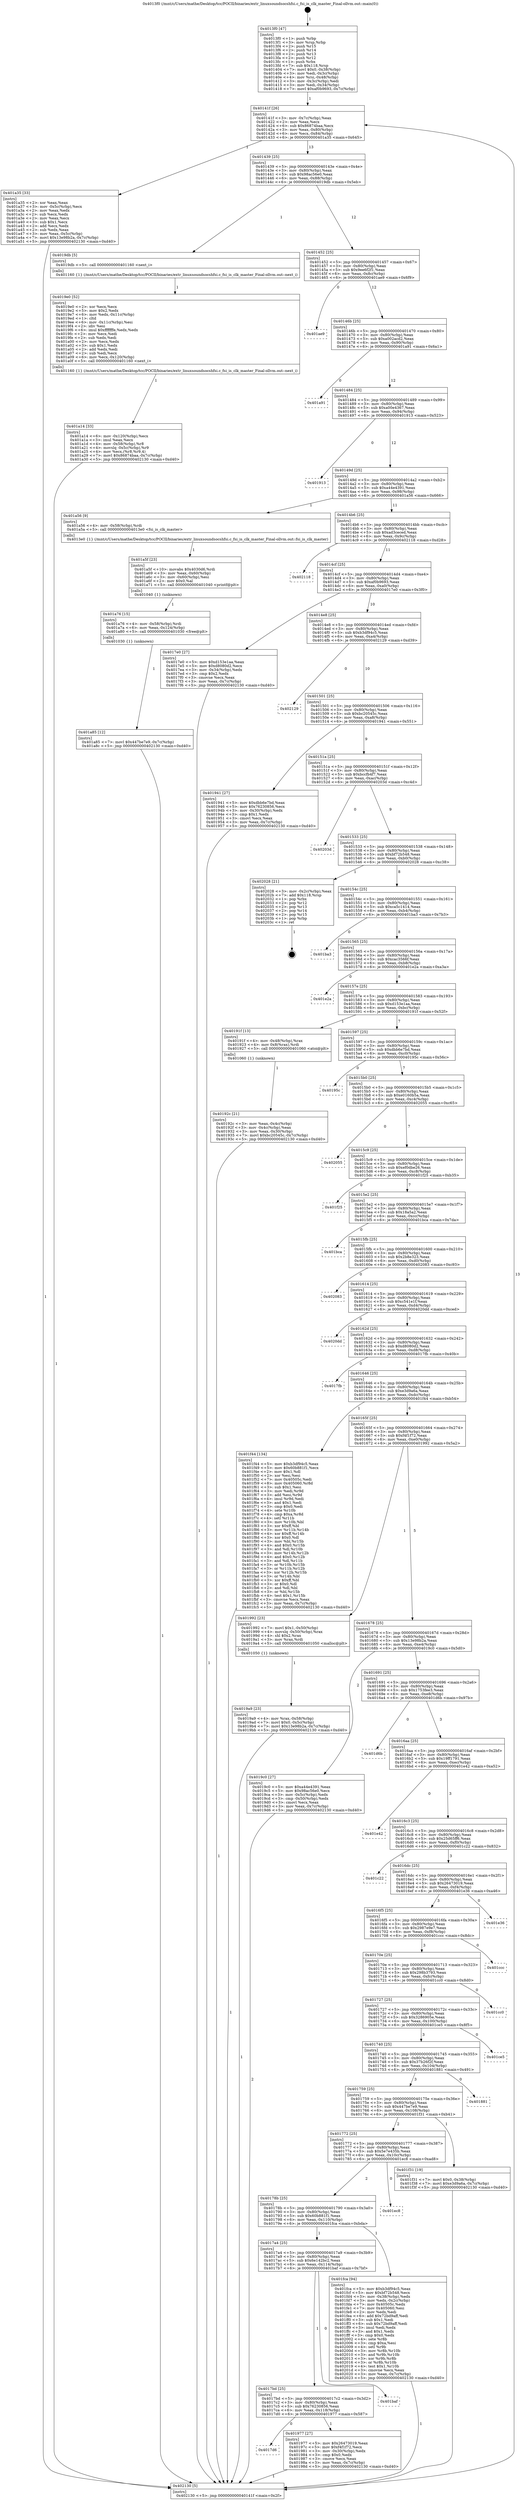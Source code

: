 digraph "0x4013f0" {
  label = "0x4013f0 (/mnt/c/Users/mathe/Desktop/tcc/POCII/binaries/extr_linuxsoundsocshfsi.c_fsi_is_clk_master_Final-ollvm.out::main(0))"
  labelloc = "t"
  node[shape=record]

  Entry [label="",width=0.3,height=0.3,shape=circle,fillcolor=black,style=filled]
  "0x40141f" [label="{
     0x40141f [26]\l
     | [instrs]\l
     &nbsp;&nbsp;0x40141f \<+3\>: mov -0x7c(%rbp),%eax\l
     &nbsp;&nbsp;0x401422 \<+2\>: mov %eax,%ecx\l
     &nbsp;&nbsp;0x401424 \<+6\>: sub $0x86874baa,%ecx\l
     &nbsp;&nbsp;0x40142a \<+3\>: mov %eax,-0x80(%rbp)\l
     &nbsp;&nbsp;0x40142d \<+6\>: mov %ecx,-0x84(%rbp)\l
     &nbsp;&nbsp;0x401433 \<+6\>: je 0000000000401a35 \<main+0x645\>\l
  }"]
  "0x401a35" [label="{
     0x401a35 [33]\l
     | [instrs]\l
     &nbsp;&nbsp;0x401a35 \<+2\>: xor %eax,%eax\l
     &nbsp;&nbsp;0x401a37 \<+3\>: mov -0x5c(%rbp),%ecx\l
     &nbsp;&nbsp;0x401a3a \<+2\>: mov %eax,%edx\l
     &nbsp;&nbsp;0x401a3c \<+2\>: sub %ecx,%edx\l
     &nbsp;&nbsp;0x401a3e \<+2\>: mov %eax,%ecx\l
     &nbsp;&nbsp;0x401a40 \<+3\>: sub $0x1,%ecx\l
     &nbsp;&nbsp;0x401a43 \<+2\>: add %ecx,%edx\l
     &nbsp;&nbsp;0x401a45 \<+2\>: sub %edx,%eax\l
     &nbsp;&nbsp;0x401a47 \<+3\>: mov %eax,-0x5c(%rbp)\l
     &nbsp;&nbsp;0x401a4a \<+7\>: movl $0x13e98b2a,-0x7c(%rbp)\l
     &nbsp;&nbsp;0x401a51 \<+5\>: jmp 0000000000402130 \<main+0xd40\>\l
  }"]
  "0x401439" [label="{
     0x401439 [25]\l
     | [instrs]\l
     &nbsp;&nbsp;0x401439 \<+5\>: jmp 000000000040143e \<main+0x4e\>\l
     &nbsp;&nbsp;0x40143e \<+3\>: mov -0x80(%rbp),%eax\l
     &nbsp;&nbsp;0x401441 \<+5\>: sub $0x98ac56e0,%eax\l
     &nbsp;&nbsp;0x401446 \<+6\>: mov %eax,-0x88(%rbp)\l
     &nbsp;&nbsp;0x40144c \<+6\>: je 00000000004019db \<main+0x5eb\>\l
  }"]
  Exit [label="",width=0.3,height=0.3,shape=circle,fillcolor=black,style=filled,peripheries=2]
  "0x4019db" [label="{
     0x4019db [5]\l
     | [instrs]\l
     &nbsp;&nbsp;0x4019db \<+5\>: call 0000000000401160 \<next_i\>\l
     | [calls]\l
     &nbsp;&nbsp;0x401160 \{1\} (/mnt/c/Users/mathe/Desktop/tcc/POCII/binaries/extr_linuxsoundsocshfsi.c_fsi_is_clk_master_Final-ollvm.out::next_i)\l
  }"]
  "0x401452" [label="{
     0x401452 [25]\l
     | [instrs]\l
     &nbsp;&nbsp;0x401452 \<+5\>: jmp 0000000000401457 \<main+0x67\>\l
     &nbsp;&nbsp;0x401457 \<+3\>: mov -0x80(%rbp),%eax\l
     &nbsp;&nbsp;0x40145a \<+5\>: sub $0x9ee6f2f1,%eax\l
     &nbsp;&nbsp;0x40145f \<+6\>: mov %eax,-0x8c(%rbp)\l
     &nbsp;&nbsp;0x401465 \<+6\>: je 0000000000401ae9 \<main+0x6f9\>\l
  }"]
  "0x401a85" [label="{
     0x401a85 [12]\l
     | [instrs]\l
     &nbsp;&nbsp;0x401a85 \<+7\>: movl $0x447be7e9,-0x7c(%rbp)\l
     &nbsp;&nbsp;0x401a8c \<+5\>: jmp 0000000000402130 \<main+0xd40\>\l
  }"]
  "0x401ae9" [label="{
     0x401ae9\l
  }", style=dashed]
  "0x40146b" [label="{
     0x40146b [25]\l
     | [instrs]\l
     &nbsp;&nbsp;0x40146b \<+5\>: jmp 0000000000401470 \<main+0x80\>\l
     &nbsp;&nbsp;0x401470 \<+3\>: mov -0x80(%rbp),%eax\l
     &nbsp;&nbsp;0x401473 \<+5\>: sub $0xa002acd2,%eax\l
     &nbsp;&nbsp;0x401478 \<+6\>: mov %eax,-0x90(%rbp)\l
     &nbsp;&nbsp;0x40147e \<+6\>: je 0000000000401a91 \<main+0x6a1\>\l
  }"]
  "0x401a76" [label="{
     0x401a76 [15]\l
     | [instrs]\l
     &nbsp;&nbsp;0x401a76 \<+4\>: mov -0x58(%rbp),%rdi\l
     &nbsp;&nbsp;0x401a7a \<+6\>: mov %eax,-0x124(%rbp)\l
     &nbsp;&nbsp;0x401a80 \<+5\>: call 0000000000401030 \<free@plt\>\l
     | [calls]\l
     &nbsp;&nbsp;0x401030 \{1\} (unknown)\l
  }"]
  "0x401a91" [label="{
     0x401a91\l
  }", style=dashed]
  "0x401484" [label="{
     0x401484 [25]\l
     | [instrs]\l
     &nbsp;&nbsp;0x401484 \<+5\>: jmp 0000000000401489 \<main+0x99\>\l
     &nbsp;&nbsp;0x401489 \<+3\>: mov -0x80(%rbp),%eax\l
     &nbsp;&nbsp;0x40148c \<+5\>: sub $0xa00e4367,%eax\l
     &nbsp;&nbsp;0x401491 \<+6\>: mov %eax,-0x94(%rbp)\l
     &nbsp;&nbsp;0x401497 \<+6\>: je 0000000000401913 \<main+0x523\>\l
  }"]
  "0x401a5f" [label="{
     0x401a5f [23]\l
     | [instrs]\l
     &nbsp;&nbsp;0x401a5f \<+10\>: movabs $0x4030d6,%rdi\l
     &nbsp;&nbsp;0x401a69 \<+3\>: mov %eax,-0x60(%rbp)\l
     &nbsp;&nbsp;0x401a6c \<+3\>: mov -0x60(%rbp),%esi\l
     &nbsp;&nbsp;0x401a6f \<+2\>: mov $0x0,%al\l
     &nbsp;&nbsp;0x401a71 \<+5\>: call 0000000000401040 \<printf@plt\>\l
     | [calls]\l
     &nbsp;&nbsp;0x401040 \{1\} (unknown)\l
  }"]
  "0x401913" [label="{
     0x401913\l
  }", style=dashed]
  "0x40149d" [label="{
     0x40149d [25]\l
     | [instrs]\l
     &nbsp;&nbsp;0x40149d \<+5\>: jmp 00000000004014a2 \<main+0xb2\>\l
     &nbsp;&nbsp;0x4014a2 \<+3\>: mov -0x80(%rbp),%eax\l
     &nbsp;&nbsp;0x4014a5 \<+5\>: sub $0xa44e4391,%eax\l
     &nbsp;&nbsp;0x4014aa \<+6\>: mov %eax,-0x98(%rbp)\l
     &nbsp;&nbsp;0x4014b0 \<+6\>: je 0000000000401a56 \<main+0x666\>\l
  }"]
  "0x401a14" [label="{
     0x401a14 [33]\l
     | [instrs]\l
     &nbsp;&nbsp;0x401a14 \<+6\>: mov -0x120(%rbp),%ecx\l
     &nbsp;&nbsp;0x401a1a \<+3\>: imul %eax,%ecx\l
     &nbsp;&nbsp;0x401a1d \<+4\>: mov -0x58(%rbp),%r8\l
     &nbsp;&nbsp;0x401a21 \<+4\>: movslq -0x5c(%rbp),%r9\l
     &nbsp;&nbsp;0x401a25 \<+4\>: mov %ecx,(%r8,%r9,4)\l
     &nbsp;&nbsp;0x401a29 \<+7\>: movl $0x86874baa,-0x7c(%rbp)\l
     &nbsp;&nbsp;0x401a30 \<+5\>: jmp 0000000000402130 \<main+0xd40\>\l
  }"]
  "0x401a56" [label="{
     0x401a56 [9]\l
     | [instrs]\l
     &nbsp;&nbsp;0x401a56 \<+4\>: mov -0x58(%rbp),%rdi\l
     &nbsp;&nbsp;0x401a5a \<+5\>: call 00000000004013e0 \<fsi_is_clk_master\>\l
     | [calls]\l
     &nbsp;&nbsp;0x4013e0 \{1\} (/mnt/c/Users/mathe/Desktop/tcc/POCII/binaries/extr_linuxsoundsocshfsi.c_fsi_is_clk_master_Final-ollvm.out::fsi_is_clk_master)\l
  }"]
  "0x4014b6" [label="{
     0x4014b6 [25]\l
     | [instrs]\l
     &nbsp;&nbsp;0x4014b6 \<+5\>: jmp 00000000004014bb \<main+0xcb\>\l
     &nbsp;&nbsp;0x4014bb \<+3\>: mov -0x80(%rbp),%eax\l
     &nbsp;&nbsp;0x4014be \<+5\>: sub $0xad3ceced,%eax\l
     &nbsp;&nbsp;0x4014c3 \<+6\>: mov %eax,-0x9c(%rbp)\l
     &nbsp;&nbsp;0x4014c9 \<+6\>: je 0000000000402118 \<main+0xd28\>\l
  }"]
  "0x4019e0" [label="{
     0x4019e0 [52]\l
     | [instrs]\l
     &nbsp;&nbsp;0x4019e0 \<+2\>: xor %ecx,%ecx\l
     &nbsp;&nbsp;0x4019e2 \<+5\>: mov $0x2,%edx\l
     &nbsp;&nbsp;0x4019e7 \<+6\>: mov %edx,-0x11c(%rbp)\l
     &nbsp;&nbsp;0x4019ed \<+1\>: cltd\l
     &nbsp;&nbsp;0x4019ee \<+6\>: mov -0x11c(%rbp),%esi\l
     &nbsp;&nbsp;0x4019f4 \<+2\>: idiv %esi\l
     &nbsp;&nbsp;0x4019f6 \<+6\>: imul $0xfffffffe,%edx,%edx\l
     &nbsp;&nbsp;0x4019fc \<+2\>: mov %ecx,%edi\l
     &nbsp;&nbsp;0x4019fe \<+2\>: sub %edx,%edi\l
     &nbsp;&nbsp;0x401a00 \<+2\>: mov %ecx,%edx\l
     &nbsp;&nbsp;0x401a02 \<+3\>: sub $0x1,%edx\l
     &nbsp;&nbsp;0x401a05 \<+2\>: add %edx,%edi\l
     &nbsp;&nbsp;0x401a07 \<+2\>: sub %edi,%ecx\l
     &nbsp;&nbsp;0x401a09 \<+6\>: mov %ecx,-0x120(%rbp)\l
     &nbsp;&nbsp;0x401a0f \<+5\>: call 0000000000401160 \<next_i\>\l
     | [calls]\l
     &nbsp;&nbsp;0x401160 \{1\} (/mnt/c/Users/mathe/Desktop/tcc/POCII/binaries/extr_linuxsoundsocshfsi.c_fsi_is_clk_master_Final-ollvm.out::next_i)\l
  }"]
  "0x402118" [label="{
     0x402118\l
  }", style=dashed]
  "0x4014cf" [label="{
     0x4014cf [25]\l
     | [instrs]\l
     &nbsp;&nbsp;0x4014cf \<+5\>: jmp 00000000004014d4 \<main+0xe4\>\l
     &nbsp;&nbsp;0x4014d4 \<+3\>: mov -0x80(%rbp),%eax\l
     &nbsp;&nbsp;0x4014d7 \<+5\>: sub $0xaf0b9693,%eax\l
     &nbsp;&nbsp;0x4014dc \<+6\>: mov %eax,-0xa0(%rbp)\l
     &nbsp;&nbsp;0x4014e2 \<+6\>: je 00000000004017e0 \<main+0x3f0\>\l
  }"]
  "0x4019a9" [label="{
     0x4019a9 [23]\l
     | [instrs]\l
     &nbsp;&nbsp;0x4019a9 \<+4\>: mov %rax,-0x58(%rbp)\l
     &nbsp;&nbsp;0x4019ad \<+7\>: movl $0x0,-0x5c(%rbp)\l
     &nbsp;&nbsp;0x4019b4 \<+7\>: movl $0x13e98b2a,-0x7c(%rbp)\l
     &nbsp;&nbsp;0x4019bb \<+5\>: jmp 0000000000402130 \<main+0xd40\>\l
  }"]
  "0x4017e0" [label="{
     0x4017e0 [27]\l
     | [instrs]\l
     &nbsp;&nbsp;0x4017e0 \<+5\>: mov $0xd153e1aa,%eax\l
     &nbsp;&nbsp;0x4017e5 \<+5\>: mov $0xd8080d2,%ecx\l
     &nbsp;&nbsp;0x4017ea \<+3\>: mov -0x34(%rbp),%edx\l
     &nbsp;&nbsp;0x4017ed \<+3\>: cmp $0x2,%edx\l
     &nbsp;&nbsp;0x4017f0 \<+3\>: cmovne %ecx,%eax\l
     &nbsp;&nbsp;0x4017f3 \<+3\>: mov %eax,-0x7c(%rbp)\l
     &nbsp;&nbsp;0x4017f6 \<+5\>: jmp 0000000000402130 \<main+0xd40\>\l
  }"]
  "0x4014e8" [label="{
     0x4014e8 [25]\l
     | [instrs]\l
     &nbsp;&nbsp;0x4014e8 \<+5\>: jmp 00000000004014ed \<main+0xfd\>\l
     &nbsp;&nbsp;0x4014ed \<+3\>: mov -0x80(%rbp),%eax\l
     &nbsp;&nbsp;0x4014f0 \<+5\>: sub $0xb3df94c5,%eax\l
     &nbsp;&nbsp;0x4014f5 \<+6\>: mov %eax,-0xa4(%rbp)\l
     &nbsp;&nbsp;0x4014fb \<+6\>: je 0000000000402129 \<main+0xd39\>\l
  }"]
  "0x402130" [label="{
     0x402130 [5]\l
     | [instrs]\l
     &nbsp;&nbsp;0x402130 \<+5\>: jmp 000000000040141f \<main+0x2f\>\l
  }"]
  "0x4013f0" [label="{
     0x4013f0 [47]\l
     | [instrs]\l
     &nbsp;&nbsp;0x4013f0 \<+1\>: push %rbp\l
     &nbsp;&nbsp;0x4013f1 \<+3\>: mov %rsp,%rbp\l
     &nbsp;&nbsp;0x4013f4 \<+2\>: push %r15\l
     &nbsp;&nbsp;0x4013f6 \<+2\>: push %r14\l
     &nbsp;&nbsp;0x4013f8 \<+2\>: push %r13\l
     &nbsp;&nbsp;0x4013fa \<+2\>: push %r12\l
     &nbsp;&nbsp;0x4013fc \<+1\>: push %rbx\l
     &nbsp;&nbsp;0x4013fd \<+7\>: sub $0x118,%rsp\l
     &nbsp;&nbsp;0x401404 \<+7\>: movl $0x0,-0x38(%rbp)\l
     &nbsp;&nbsp;0x40140b \<+3\>: mov %edi,-0x3c(%rbp)\l
     &nbsp;&nbsp;0x40140e \<+4\>: mov %rsi,-0x48(%rbp)\l
     &nbsp;&nbsp;0x401412 \<+3\>: mov -0x3c(%rbp),%edi\l
     &nbsp;&nbsp;0x401415 \<+3\>: mov %edi,-0x34(%rbp)\l
     &nbsp;&nbsp;0x401418 \<+7\>: movl $0xaf0b9693,-0x7c(%rbp)\l
  }"]
  "0x4017d6" [label="{
     0x4017d6\l
  }", style=dashed]
  "0x402129" [label="{
     0x402129\l
  }", style=dashed]
  "0x401501" [label="{
     0x401501 [25]\l
     | [instrs]\l
     &nbsp;&nbsp;0x401501 \<+5\>: jmp 0000000000401506 \<main+0x116\>\l
     &nbsp;&nbsp;0x401506 \<+3\>: mov -0x80(%rbp),%eax\l
     &nbsp;&nbsp;0x401509 \<+5\>: sub $0xbc20545c,%eax\l
     &nbsp;&nbsp;0x40150e \<+6\>: mov %eax,-0xa8(%rbp)\l
     &nbsp;&nbsp;0x401514 \<+6\>: je 0000000000401941 \<main+0x551\>\l
  }"]
  "0x401977" [label="{
     0x401977 [27]\l
     | [instrs]\l
     &nbsp;&nbsp;0x401977 \<+5\>: mov $0x26473019,%eax\l
     &nbsp;&nbsp;0x40197c \<+5\>: mov $0xf4f1f72,%ecx\l
     &nbsp;&nbsp;0x401981 \<+3\>: mov -0x30(%rbp),%edx\l
     &nbsp;&nbsp;0x401984 \<+3\>: cmp $0x0,%edx\l
     &nbsp;&nbsp;0x401987 \<+3\>: cmove %ecx,%eax\l
     &nbsp;&nbsp;0x40198a \<+3\>: mov %eax,-0x7c(%rbp)\l
     &nbsp;&nbsp;0x40198d \<+5\>: jmp 0000000000402130 \<main+0xd40\>\l
  }"]
  "0x401941" [label="{
     0x401941 [27]\l
     | [instrs]\l
     &nbsp;&nbsp;0x401941 \<+5\>: mov $0xdbb6e7bd,%eax\l
     &nbsp;&nbsp;0x401946 \<+5\>: mov $0x76230856,%ecx\l
     &nbsp;&nbsp;0x40194b \<+3\>: mov -0x30(%rbp),%edx\l
     &nbsp;&nbsp;0x40194e \<+3\>: cmp $0x1,%edx\l
     &nbsp;&nbsp;0x401951 \<+3\>: cmovl %ecx,%eax\l
     &nbsp;&nbsp;0x401954 \<+3\>: mov %eax,-0x7c(%rbp)\l
     &nbsp;&nbsp;0x401957 \<+5\>: jmp 0000000000402130 \<main+0xd40\>\l
  }"]
  "0x40151a" [label="{
     0x40151a [25]\l
     | [instrs]\l
     &nbsp;&nbsp;0x40151a \<+5\>: jmp 000000000040151f \<main+0x12f\>\l
     &nbsp;&nbsp;0x40151f \<+3\>: mov -0x80(%rbp),%eax\l
     &nbsp;&nbsp;0x401522 \<+5\>: sub $0xbccfb4f7,%eax\l
     &nbsp;&nbsp;0x401527 \<+6\>: mov %eax,-0xac(%rbp)\l
     &nbsp;&nbsp;0x40152d \<+6\>: je 000000000040203d \<main+0xc4d\>\l
  }"]
  "0x4017bd" [label="{
     0x4017bd [25]\l
     | [instrs]\l
     &nbsp;&nbsp;0x4017bd \<+5\>: jmp 00000000004017c2 \<main+0x3d2\>\l
     &nbsp;&nbsp;0x4017c2 \<+3\>: mov -0x80(%rbp),%eax\l
     &nbsp;&nbsp;0x4017c5 \<+5\>: sub $0x76230856,%eax\l
     &nbsp;&nbsp;0x4017ca \<+6\>: mov %eax,-0x118(%rbp)\l
     &nbsp;&nbsp;0x4017d0 \<+6\>: je 0000000000401977 \<main+0x587\>\l
  }"]
  "0x40203d" [label="{
     0x40203d\l
  }", style=dashed]
  "0x401533" [label="{
     0x401533 [25]\l
     | [instrs]\l
     &nbsp;&nbsp;0x401533 \<+5\>: jmp 0000000000401538 \<main+0x148\>\l
     &nbsp;&nbsp;0x401538 \<+3\>: mov -0x80(%rbp),%eax\l
     &nbsp;&nbsp;0x40153b \<+5\>: sub $0xbf72b548,%eax\l
     &nbsp;&nbsp;0x401540 \<+6\>: mov %eax,-0xb0(%rbp)\l
     &nbsp;&nbsp;0x401546 \<+6\>: je 0000000000402028 \<main+0xc38\>\l
  }"]
  "0x401baf" [label="{
     0x401baf\l
  }", style=dashed]
  "0x402028" [label="{
     0x402028 [21]\l
     | [instrs]\l
     &nbsp;&nbsp;0x402028 \<+3\>: mov -0x2c(%rbp),%eax\l
     &nbsp;&nbsp;0x40202b \<+7\>: add $0x118,%rsp\l
     &nbsp;&nbsp;0x402032 \<+1\>: pop %rbx\l
     &nbsp;&nbsp;0x402033 \<+2\>: pop %r12\l
     &nbsp;&nbsp;0x402035 \<+2\>: pop %r13\l
     &nbsp;&nbsp;0x402037 \<+2\>: pop %r14\l
     &nbsp;&nbsp;0x402039 \<+2\>: pop %r15\l
     &nbsp;&nbsp;0x40203b \<+1\>: pop %rbp\l
     &nbsp;&nbsp;0x40203c \<+1\>: ret\l
  }"]
  "0x40154c" [label="{
     0x40154c [25]\l
     | [instrs]\l
     &nbsp;&nbsp;0x40154c \<+5\>: jmp 0000000000401551 \<main+0x161\>\l
     &nbsp;&nbsp;0x401551 \<+3\>: mov -0x80(%rbp),%eax\l
     &nbsp;&nbsp;0x401554 \<+5\>: sub $0xca5c1414,%eax\l
     &nbsp;&nbsp;0x401559 \<+6\>: mov %eax,-0xb4(%rbp)\l
     &nbsp;&nbsp;0x40155f \<+6\>: je 0000000000401ba3 \<main+0x7b3\>\l
  }"]
  "0x4017a4" [label="{
     0x4017a4 [25]\l
     | [instrs]\l
     &nbsp;&nbsp;0x4017a4 \<+5\>: jmp 00000000004017a9 \<main+0x3b9\>\l
     &nbsp;&nbsp;0x4017a9 \<+3\>: mov -0x80(%rbp),%eax\l
     &nbsp;&nbsp;0x4017ac \<+5\>: sub $0x6e142bc2,%eax\l
     &nbsp;&nbsp;0x4017b1 \<+6\>: mov %eax,-0x114(%rbp)\l
     &nbsp;&nbsp;0x4017b7 \<+6\>: je 0000000000401baf \<main+0x7bf\>\l
  }"]
  "0x401ba3" [label="{
     0x401ba3\l
  }", style=dashed]
  "0x401565" [label="{
     0x401565 [25]\l
     | [instrs]\l
     &nbsp;&nbsp;0x401565 \<+5\>: jmp 000000000040156a \<main+0x17a\>\l
     &nbsp;&nbsp;0x40156a \<+3\>: mov -0x80(%rbp),%eax\l
     &nbsp;&nbsp;0x40156d \<+5\>: sub $0xcac3566f,%eax\l
     &nbsp;&nbsp;0x401572 \<+6\>: mov %eax,-0xb8(%rbp)\l
     &nbsp;&nbsp;0x401578 \<+6\>: je 0000000000401e2a \<main+0xa3a\>\l
  }"]
  "0x401fca" [label="{
     0x401fca [94]\l
     | [instrs]\l
     &nbsp;&nbsp;0x401fca \<+5\>: mov $0xb3df94c5,%eax\l
     &nbsp;&nbsp;0x401fcf \<+5\>: mov $0xbf72b548,%ecx\l
     &nbsp;&nbsp;0x401fd4 \<+3\>: mov -0x38(%rbp),%edx\l
     &nbsp;&nbsp;0x401fd7 \<+3\>: mov %edx,-0x2c(%rbp)\l
     &nbsp;&nbsp;0x401fda \<+7\>: mov 0x40505c,%edx\l
     &nbsp;&nbsp;0x401fe1 \<+7\>: mov 0x405060,%esi\l
     &nbsp;&nbsp;0x401fe8 \<+2\>: mov %edx,%edi\l
     &nbsp;&nbsp;0x401fea \<+6\>: add $0x72bd9aff,%edi\l
     &nbsp;&nbsp;0x401ff0 \<+3\>: sub $0x1,%edi\l
     &nbsp;&nbsp;0x401ff3 \<+6\>: sub $0x72bd9aff,%edi\l
     &nbsp;&nbsp;0x401ff9 \<+3\>: imul %edi,%edx\l
     &nbsp;&nbsp;0x401ffc \<+3\>: and $0x1,%edx\l
     &nbsp;&nbsp;0x401fff \<+3\>: cmp $0x0,%edx\l
     &nbsp;&nbsp;0x402002 \<+4\>: sete %r8b\l
     &nbsp;&nbsp;0x402006 \<+3\>: cmp $0xa,%esi\l
     &nbsp;&nbsp;0x402009 \<+4\>: setl %r9b\l
     &nbsp;&nbsp;0x40200d \<+3\>: mov %r8b,%r10b\l
     &nbsp;&nbsp;0x402010 \<+3\>: and %r9b,%r10b\l
     &nbsp;&nbsp;0x402013 \<+3\>: xor %r9b,%r8b\l
     &nbsp;&nbsp;0x402016 \<+3\>: or %r8b,%r10b\l
     &nbsp;&nbsp;0x402019 \<+4\>: test $0x1,%r10b\l
     &nbsp;&nbsp;0x40201d \<+3\>: cmovne %ecx,%eax\l
     &nbsp;&nbsp;0x402020 \<+3\>: mov %eax,-0x7c(%rbp)\l
     &nbsp;&nbsp;0x402023 \<+5\>: jmp 0000000000402130 \<main+0xd40\>\l
  }"]
  "0x401e2a" [label="{
     0x401e2a\l
  }", style=dashed]
  "0x40157e" [label="{
     0x40157e [25]\l
     | [instrs]\l
     &nbsp;&nbsp;0x40157e \<+5\>: jmp 0000000000401583 \<main+0x193\>\l
     &nbsp;&nbsp;0x401583 \<+3\>: mov -0x80(%rbp),%eax\l
     &nbsp;&nbsp;0x401586 \<+5\>: sub $0xd153e1aa,%eax\l
     &nbsp;&nbsp;0x40158b \<+6\>: mov %eax,-0xbc(%rbp)\l
     &nbsp;&nbsp;0x401591 \<+6\>: je 000000000040191f \<main+0x52f\>\l
  }"]
  "0x40178b" [label="{
     0x40178b [25]\l
     | [instrs]\l
     &nbsp;&nbsp;0x40178b \<+5\>: jmp 0000000000401790 \<main+0x3a0\>\l
     &nbsp;&nbsp;0x401790 \<+3\>: mov -0x80(%rbp),%eax\l
     &nbsp;&nbsp;0x401793 \<+5\>: sub $0x60b881f1,%eax\l
     &nbsp;&nbsp;0x401798 \<+6\>: mov %eax,-0x110(%rbp)\l
     &nbsp;&nbsp;0x40179e \<+6\>: je 0000000000401fca \<main+0xbda\>\l
  }"]
  "0x40191f" [label="{
     0x40191f [13]\l
     | [instrs]\l
     &nbsp;&nbsp;0x40191f \<+4\>: mov -0x48(%rbp),%rax\l
     &nbsp;&nbsp;0x401923 \<+4\>: mov 0x8(%rax),%rdi\l
     &nbsp;&nbsp;0x401927 \<+5\>: call 0000000000401060 \<atoi@plt\>\l
     | [calls]\l
     &nbsp;&nbsp;0x401060 \{1\} (unknown)\l
  }"]
  "0x401597" [label="{
     0x401597 [25]\l
     | [instrs]\l
     &nbsp;&nbsp;0x401597 \<+5\>: jmp 000000000040159c \<main+0x1ac\>\l
     &nbsp;&nbsp;0x40159c \<+3\>: mov -0x80(%rbp),%eax\l
     &nbsp;&nbsp;0x40159f \<+5\>: sub $0xdbb6e7bd,%eax\l
     &nbsp;&nbsp;0x4015a4 \<+6\>: mov %eax,-0xc0(%rbp)\l
     &nbsp;&nbsp;0x4015aa \<+6\>: je 000000000040195c \<main+0x56c\>\l
  }"]
  "0x40192c" [label="{
     0x40192c [21]\l
     | [instrs]\l
     &nbsp;&nbsp;0x40192c \<+3\>: mov %eax,-0x4c(%rbp)\l
     &nbsp;&nbsp;0x40192f \<+3\>: mov -0x4c(%rbp),%eax\l
     &nbsp;&nbsp;0x401932 \<+3\>: mov %eax,-0x30(%rbp)\l
     &nbsp;&nbsp;0x401935 \<+7\>: movl $0xbc20545c,-0x7c(%rbp)\l
     &nbsp;&nbsp;0x40193c \<+5\>: jmp 0000000000402130 \<main+0xd40\>\l
  }"]
  "0x401ec8" [label="{
     0x401ec8\l
  }", style=dashed]
  "0x40195c" [label="{
     0x40195c\l
  }", style=dashed]
  "0x4015b0" [label="{
     0x4015b0 [25]\l
     | [instrs]\l
     &nbsp;&nbsp;0x4015b0 \<+5\>: jmp 00000000004015b5 \<main+0x1c5\>\l
     &nbsp;&nbsp;0x4015b5 \<+3\>: mov -0x80(%rbp),%eax\l
     &nbsp;&nbsp;0x4015b8 \<+5\>: sub $0xe0160b5a,%eax\l
     &nbsp;&nbsp;0x4015bd \<+6\>: mov %eax,-0xc4(%rbp)\l
     &nbsp;&nbsp;0x4015c3 \<+6\>: je 0000000000402055 \<main+0xc65\>\l
  }"]
  "0x401772" [label="{
     0x401772 [25]\l
     | [instrs]\l
     &nbsp;&nbsp;0x401772 \<+5\>: jmp 0000000000401777 \<main+0x387\>\l
     &nbsp;&nbsp;0x401777 \<+3\>: mov -0x80(%rbp),%eax\l
     &nbsp;&nbsp;0x40177a \<+5\>: sub $0x5e7e435b,%eax\l
     &nbsp;&nbsp;0x40177f \<+6\>: mov %eax,-0x10c(%rbp)\l
     &nbsp;&nbsp;0x401785 \<+6\>: je 0000000000401ec8 \<main+0xad8\>\l
  }"]
  "0x402055" [label="{
     0x402055\l
  }", style=dashed]
  "0x4015c9" [label="{
     0x4015c9 [25]\l
     | [instrs]\l
     &nbsp;&nbsp;0x4015c9 \<+5\>: jmp 00000000004015ce \<main+0x1de\>\l
     &nbsp;&nbsp;0x4015ce \<+3\>: mov -0x80(%rbp),%eax\l
     &nbsp;&nbsp;0x4015d1 \<+5\>: sub $0xef0dbe26,%eax\l
     &nbsp;&nbsp;0x4015d6 \<+6\>: mov %eax,-0xc8(%rbp)\l
     &nbsp;&nbsp;0x4015dc \<+6\>: je 0000000000401f25 \<main+0xb35\>\l
  }"]
  "0x401f31" [label="{
     0x401f31 [19]\l
     | [instrs]\l
     &nbsp;&nbsp;0x401f31 \<+7\>: movl $0x0,-0x38(%rbp)\l
     &nbsp;&nbsp;0x401f38 \<+7\>: movl $0xe3d9a6a,-0x7c(%rbp)\l
     &nbsp;&nbsp;0x401f3f \<+5\>: jmp 0000000000402130 \<main+0xd40\>\l
  }"]
  "0x401f25" [label="{
     0x401f25\l
  }", style=dashed]
  "0x4015e2" [label="{
     0x4015e2 [25]\l
     | [instrs]\l
     &nbsp;&nbsp;0x4015e2 \<+5\>: jmp 00000000004015e7 \<main+0x1f7\>\l
     &nbsp;&nbsp;0x4015e7 \<+3\>: mov -0x80(%rbp),%eax\l
     &nbsp;&nbsp;0x4015ea \<+5\>: sub $0x18a5a2,%eax\l
     &nbsp;&nbsp;0x4015ef \<+6\>: mov %eax,-0xcc(%rbp)\l
     &nbsp;&nbsp;0x4015f5 \<+6\>: je 0000000000401bca \<main+0x7da\>\l
  }"]
  "0x401759" [label="{
     0x401759 [25]\l
     | [instrs]\l
     &nbsp;&nbsp;0x401759 \<+5\>: jmp 000000000040175e \<main+0x36e\>\l
     &nbsp;&nbsp;0x40175e \<+3\>: mov -0x80(%rbp),%eax\l
     &nbsp;&nbsp;0x401761 \<+5\>: sub $0x447be7e9,%eax\l
     &nbsp;&nbsp;0x401766 \<+6\>: mov %eax,-0x108(%rbp)\l
     &nbsp;&nbsp;0x40176c \<+6\>: je 0000000000401f31 \<main+0xb41\>\l
  }"]
  "0x401bca" [label="{
     0x401bca\l
  }", style=dashed]
  "0x4015fb" [label="{
     0x4015fb [25]\l
     | [instrs]\l
     &nbsp;&nbsp;0x4015fb \<+5\>: jmp 0000000000401600 \<main+0x210\>\l
     &nbsp;&nbsp;0x401600 \<+3\>: mov -0x80(%rbp),%eax\l
     &nbsp;&nbsp;0x401603 \<+5\>: sub $0x2b8e323,%eax\l
     &nbsp;&nbsp;0x401608 \<+6\>: mov %eax,-0xd0(%rbp)\l
     &nbsp;&nbsp;0x40160e \<+6\>: je 0000000000402083 \<main+0xc93\>\l
  }"]
  "0x401881" [label="{
     0x401881\l
  }", style=dashed]
  "0x402083" [label="{
     0x402083\l
  }", style=dashed]
  "0x401614" [label="{
     0x401614 [25]\l
     | [instrs]\l
     &nbsp;&nbsp;0x401614 \<+5\>: jmp 0000000000401619 \<main+0x229\>\l
     &nbsp;&nbsp;0x401619 \<+3\>: mov -0x80(%rbp),%eax\l
     &nbsp;&nbsp;0x40161c \<+5\>: sub $0xc541e1f,%eax\l
     &nbsp;&nbsp;0x401621 \<+6\>: mov %eax,-0xd4(%rbp)\l
     &nbsp;&nbsp;0x401627 \<+6\>: je 00000000004020dd \<main+0xced\>\l
  }"]
  "0x401740" [label="{
     0x401740 [25]\l
     | [instrs]\l
     &nbsp;&nbsp;0x401740 \<+5\>: jmp 0000000000401745 \<main+0x355\>\l
     &nbsp;&nbsp;0x401745 \<+3\>: mov -0x80(%rbp),%eax\l
     &nbsp;&nbsp;0x401748 \<+5\>: sub $0x37b26f2f,%eax\l
     &nbsp;&nbsp;0x40174d \<+6\>: mov %eax,-0x104(%rbp)\l
     &nbsp;&nbsp;0x401753 \<+6\>: je 0000000000401881 \<main+0x491\>\l
  }"]
  "0x4020dd" [label="{
     0x4020dd\l
  }", style=dashed]
  "0x40162d" [label="{
     0x40162d [25]\l
     | [instrs]\l
     &nbsp;&nbsp;0x40162d \<+5\>: jmp 0000000000401632 \<main+0x242\>\l
     &nbsp;&nbsp;0x401632 \<+3\>: mov -0x80(%rbp),%eax\l
     &nbsp;&nbsp;0x401635 \<+5\>: sub $0xd8080d2,%eax\l
     &nbsp;&nbsp;0x40163a \<+6\>: mov %eax,-0xd8(%rbp)\l
     &nbsp;&nbsp;0x401640 \<+6\>: je 00000000004017fb \<main+0x40b\>\l
  }"]
  "0x401ce5" [label="{
     0x401ce5\l
  }", style=dashed]
  "0x4017fb" [label="{
     0x4017fb\l
  }", style=dashed]
  "0x401646" [label="{
     0x401646 [25]\l
     | [instrs]\l
     &nbsp;&nbsp;0x401646 \<+5\>: jmp 000000000040164b \<main+0x25b\>\l
     &nbsp;&nbsp;0x40164b \<+3\>: mov -0x80(%rbp),%eax\l
     &nbsp;&nbsp;0x40164e \<+5\>: sub $0xe3d9a6a,%eax\l
     &nbsp;&nbsp;0x401653 \<+6\>: mov %eax,-0xdc(%rbp)\l
     &nbsp;&nbsp;0x401659 \<+6\>: je 0000000000401f44 \<main+0xb54\>\l
  }"]
  "0x401727" [label="{
     0x401727 [25]\l
     | [instrs]\l
     &nbsp;&nbsp;0x401727 \<+5\>: jmp 000000000040172c \<main+0x33c\>\l
     &nbsp;&nbsp;0x40172c \<+3\>: mov -0x80(%rbp),%eax\l
     &nbsp;&nbsp;0x40172f \<+5\>: sub $0x3286905e,%eax\l
     &nbsp;&nbsp;0x401734 \<+6\>: mov %eax,-0x100(%rbp)\l
     &nbsp;&nbsp;0x40173a \<+6\>: je 0000000000401ce5 \<main+0x8f5\>\l
  }"]
  "0x401f44" [label="{
     0x401f44 [134]\l
     | [instrs]\l
     &nbsp;&nbsp;0x401f44 \<+5\>: mov $0xb3df94c5,%eax\l
     &nbsp;&nbsp;0x401f49 \<+5\>: mov $0x60b881f1,%ecx\l
     &nbsp;&nbsp;0x401f4e \<+2\>: mov $0x1,%dl\l
     &nbsp;&nbsp;0x401f50 \<+2\>: xor %esi,%esi\l
     &nbsp;&nbsp;0x401f52 \<+7\>: mov 0x40505c,%edi\l
     &nbsp;&nbsp;0x401f59 \<+8\>: mov 0x405060,%r8d\l
     &nbsp;&nbsp;0x401f61 \<+3\>: sub $0x1,%esi\l
     &nbsp;&nbsp;0x401f64 \<+3\>: mov %edi,%r9d\l
     &nbsp;&nbsp;0x401f67 \<+3\>: add %esi,%r9d\l
     &nbsp;&nbsp;0x401f6a \<+4\>: imul %r9d,%edi\l
     &nbsp;&nbsp;0x401f6e \<+3\>: and $0x1,%edi\l
     &nbsp;&nbsp;0x401f71 \<+3\>: cmp $0x0,%edi\l
     &nbsp;&nbsp;0x401f74 \<+4\>: sete %r10b\l
     &nbsp;&nbsp;0x401f78 \<+4\>: cmp $0xa,%r8d\l
     &nbsp;&nbsp;0x401f7c \<+4\>: setl %r11b\l
     &nbsp;&nbsp;0x401f80 \<+3\>: mov %r10b,%bl\l
     &nbsp;&nbsp;0x401f83 \<+3\>: xor $0xff,%bl\l
     &nbsp;&nbsp;0x401f86 \<+3\>: mov %r11b,%r14b\l
     &nbsp;&nbsp;0x401f89 \<+4\>: xor $0xff,%r14b\l
     &nbsp;&nbsp;0x401f8d \<+3\>: xor $0x0,%dl\l
     &nbsp;&nbsp;0x401f90 \<+3\>: mov %bl,%r15b\l
     &nbsp;&nbsp;0x401f93 \<+4\>: and $0x0,%r15b\l
     &nbsp;&nbsp;0x401f97 \<+3\>: and %dl,%r10b\l
     &nbsp;&nbsp;0x401f9a \<+3\>: mov %r14b,%r12b\l
     &nbsp;&nbsp;0x401f9d \<+4\>: and $0x0,%r12b\l
     &nbsp;&nbsp;0x401fa1 \<+3\>: and %dl,%r11b\l
     &nbsp;&nbsp;0x401fa4 \<+3\>: or %r10b,%r15b\l
     &nbsp;&nbsp;0x401fa7 \<+3\>: or %r11b,%r12b\l
     &nbsp;&nbsp;0x401faa \<+3\>: xor %r12b,%r15b\l
     &nbsp;&nbsp;0x401fad \<+3\>: or %r14b,%bl\l
     &nbsp;&nbsp;0x401fb0 \<+3\>: xor $0xff,%bl\l
     &nbsp;&nbsp;0x401fb3 \<+3\>: or $0x0,%dl\l
     &nbsp;&nbsp;0x401fb6 \<+2\>: and %dl,%bl\l
     &nbsp;&nbsp;0x401fb8 \<+3\>: or %bl,%r15b\l
     &nbsp;&nbsp;0x401fbb \<+4\>: test $0x1,%r15b\l
     &nbsp;&nbsp;0x401fbf \<+3\>: cmovne %ecx,%eax\l
     &nbsp;&nbsp;0x401fc2 \<+3\>: mov %eax,-0x7c(%rbp)\l
     &nbsp;&nbsp;0x401fc5 \<+5\>: jmp 0000000000402130 \<main+0xd40\>\l
  }"]
  "0x40165f" [label="{
     0x40165f [25]\l
     | [instrs]\l
     &nbsp;&nbsp;0x40165f \<+5\>: jmp 0000000000401664 \<main+0x274\>\l
     &nbsp;&nbsp;0x401664 \<+3\>: mov -0x80(%rbp),%eax\l
     &nbsp;&nbsp;0x401667 \<+5\>: sub $0xf4f1f72,%eax\l
     &nbsp;&nbsp;0x40166c \<+6\>: mov %eax,-0xe0(%rbp)\l
     &nbsp;&nbsp;0x401672 \<+6\>: je 0000000000401992 \<main+0x5a2\>\l
  }"]
  "0x401cc0" [label="{
     0x401cc0\l
  }", style=dashed]
  "0x401992" [label="{
     0x401992 [23]\l
     | [instrs]\l
     &nbsp;&nbsp;0x401992 \<+7\>: movl $0x1,-0x50(%rbp)\l
     &nbsp;&nbsp;0x401999 \<+4\>: movslq -0x50(%rbp),%rax\l
     &nbsp;&nbsp;0x40199d \<+4\>: shl $0x2,%rax\l
     &nbsp;&nbsp;0x4019a1 \<+3\>: mov %rax,%rdi\l
     &nbsp;&nbsp;0x4019a4 \<+5\>: call 0000000000401050 \<malloc@plt\>\l
     | [calls]\l
     &nbsp;&nbsp;0x401050 \{1\} (unknown)\l
  }"]
  "0x401678" [label="{
     0x401678 [25]\l
     | [instrs]\l
     &nbsp;&nbsp;0x401678 \<+5\>: jmp 000000000040167d \<main+0x28d\>\l
     &nbsp;&nbsp;0x40167d \<+3\>: mov -0x80(%rbp),%eax\l
     &nbsp;&nbsp;0x401680 \<+5\>: sub $0x13e98b2a,%eax\l
     &nbsp;&nbsp;0x401685 \<+6\>: mov %eax,-0xe4(%rbp)\l
     &nbsp;&nbsp;0x40168b \<+6\>: je 00000000004019c0 \<main+0x5d0\>\l
  }"]
  "0x40170e" [label="{
     0x40170e [25]\l
     | [instrs]\l
     &nbsp;&nbsp;0x40170e \<+5\>: jmp 0000000000401713 \<main+0x323\>\l
     &nbsp;&nbsp;0x401713 \<+3\>: mov -0x80(%rbp),%eax\l
     &nbsp;&nbsp;0x401716 \<+5\>: sub $0x298b3793,%eax\l
     &nbsp;&nbsp;0x40171b \<+6\>: mov %eax,-0xfc(%rbp)\l
     &nbsp;&nbsp;0x401721 \<+6\>: je 0000000000401cc0 \<main+0x8d0\>\l
  }"]
  "0x4019c0" [label="{
     0x4019c0 [27]\l
     | [instrs]\l
     &nbsp;&nbsp;0x4019c0 \<+5\>: mov $0xa44e4391,%eax\l
     &nbsp;&nbsp;0x4019c5 \<+5\>: mov $0x98ac56e0,%ecx\l
     &nbsp;&nbsp;0x4019ca \<+3\>: mov -0x5c(%rbp),%edx\l
     &nbsp;&nbsp;0x4019cd \<+3\>: cmp -0x50(%rbp),%edx\l
     &nbsp;&nbsp;0x4019d0 \<+3\>: cmovl %ecx,%eax\l
     &nbsp;&nbsp;0x4019d3 \<+3\>: mov %eax,-0x7c(%rbp)\l
     &nbsp;&nbsp;0x4019d6 \<+5\>: jmp 0000000000402130 \<main+0xd40\>\l
  }"]
  "0x401691" [label="{
     0x401691 [25]\l
     | [instrs]\l
     &nbsp;&nbsp;0x401691 \<+5\>: jmp 0000000000401696 \<main+0x2a6\>\l
     &nbsp;&nbsp;0x401696 \<+3\>: mov -0x80(%rbp),%eax\l
     &nbsp;&nbsp;0x401699 \<+5\>: sub $0x1753fee3,%eax\l
     &nbsp;&nbsp;0x40169e \<+6\>: mov %eax,-0xe8(%rbp)\l
     &nbsp;&nbsp;0x4016a4 \<+6\>: je 0000000000401d6b \<main+0x97b\>\l
  }"]
  "0x401ccc" [label="{
     0x401ccc\l
  }", style=dashed]
  "0x401d6b" [label="{
     0x401d6b\l
  }", style=dashed]
  "0x4016aa" [label="{
     0x4016aa [25]\l
     | [instrs]\l
     &nbsp;&nbsp;0x4016aa \<+5\>: jmp 00000000004016af \<main+0x2bf\>\l
     &nbsp;&nbsp;0x4016af \<+3\>: mov -0x80(%rbp),%eax\l
     &nbsp;&nbsp;0x4016b2 \<+5\>: sub $0x19ff1791,%eax\l
     &nbsp;&nbsp;0x4016b7 \<+6\>: mov %eax,-0xec(%rbp)\l
     &nbsp;&nbsp;0x4016bd \<+6\>: je 0000000000401e42 \<main+0xa52\>\l
  }"]
  "0x4016f5" [label="{
     0x4016f5 [25]\l
     | [instrs]\l
     &nbsp;&nbsp;0x4016f5 \<+5\>: jmp 00000000004016fa \<main+0x30a\>\l
     &nbsp;&nbsp;0x4016fa \<+3\>: mov -0x80(%rbp),%eax\l
     &nbsp;&nbsp;0x4016fd \<+5\>: sub $0x2987e9e7,%eax\l
     &nbsp;&nbsp;0x401702 \<+6\>: mov %eax,-0xf8(%rbp)\l
     &nbsp;&nbsp;0x401708 \<+6\>: je 0000000000401ccc \<main+0x8dc\>\l
  }"]
  "0x401e42" [label="{
     0x401e42\l
  }", style=dashed]
  "0x4016c3" [label="{
     0x4016c3 [25]\l
     | [instrs]\l
     &nbsp;&nbsp;0x4016c3 \<+5\>: jmp 00000000004016c8 \<main+0x2d8\>\l
     &nbsp;&nbsp;0x4016c8 \<+3\>: mov -0x80(%rbp),%eax\l
     &nbsp;&nbsp;0x4016cb \<+5\>: sub $0x25d65ff6,%eax\l
     &nbsp;&nbsp;0x4016d0 \<+6\>: mov %eax,-0xf0(%rbp)\l
     &nbsp;&nbsp;0x4016d6 \<+6\>: je 0000000000401c22 \<main+0x832\>\l
  }"]
  "0x401e36" [label="{
     0x401e36\l
  }", style=dashed]
  "0x401c22" [label="{
     0x401c22\l
  }", style=dashed]
  "0x4016dc" [label="{
     0x4016dc [25]\l
     | [instrs]\l
     &nbsp;&nbsp;0x4016dc \<+5\>: jmp 00000000004016e1 \<main+0x2f1\>\l
     &nbsp;&nbsp;0x4016e1 \<+3\>: mov -0x80(%rbp),%eax\l
     &nbsp;&nbsp;0x4016e4 \<+5\>: sub $0x26473019,%eax\l
     &nbsp;&nbsp;0x4016e9 \<+6\>: mov %eax,-0xf4(%rbp)\l
     &nbsp;&nbsp;0x4016ef \<+6\>: je 0000000000401e36 \<main+0xa46\>\l
  }"]
  Entry -> "0x4013f0" [label=" 1"]
  "0x40141f" -> "0x401a35" [label=" 1"]
  "0x40141f" -> "0x401439" [label=" 13"]
  "0x402028" -> Exit [label=" 1"]
  "0x401439" -> "0x4019db" [label=" 1"]
  "0x401439" -> "0x401452" [label=" 12"]
  "0x401fca" -> "0x402130" [label=" 1"]
  "0x401452" -> "0x401ae9" [label=" 0"]
  "0x401452" -> "0x40146b" [label=" 12"]
  "0x401f44" -> "0x402130" [label=" 1"]
  "0x40146b" -> "0x401a91" [label=" 0"]
  "0x40146b" -> "0x401484" [label=" 12"]
  "0x401f31" -> "0x402130" [label=" 1"]
  "0x401484" -> "0x401913" [label=" 0"]
  "0x401484" -> "0x40149d" [label=" 12"]
  "0x401a85" -> "0x402130" [label=" 1"]
  "0x40149d" -> "0x401a56" [label=" 1"]
  "0x40149d" -> "0x4014b6" [label=" 11"]
  "0x401a76" -> "0x401a85" [label=" 1"]
  "0x4014b6" -> "0x402118" [label=" 0"]
  "0x4014b6" -> "0x4014cf" [label=" 11"]
  "0x401a5f" -> "0x401a76" [label=" 1"]
  "0x4014cf" -> "0x4017e0" [label=" 1"]
  "0x4014cf" -> "0x4014e8" [label=" 10"]
  "0x4017e0" -> "0x402130" [label=" 1"]
  "0x4013f0" -> "0x40141f" [label=" 1"]
  "0x402130" -> "0x40141f" [label=" 13"]
  "0x401a56" -> "0x401a5f" [label=" 1"]
  "0x4014e8" -> "0x402129" [label=" 0"]
  "0x4014e8" -> "0x401501" [label=" 10"]
  "0x401a35" -> "0x402130" [label=" 1"]
  "0x401501" -> "0x401941" [label=" 1"]
  "0x401501" -> "0x40151a" [label=" 9"]
  "0x401a14" -> "0x402130" [label=" 1"]
  "0x40151a" -> "0x40203d" [label=" 0"]
  "0x40151a" -> "0x401533" [label=" 9"]
  "0x4019db" -> "0x4019e0" [label=" 1"]
  "0x401533" -> "0x402028" [label=" 1"]
  "0x401533" -> "0x40154c" [label=" 8"]
  "0x4019c0" -> "0x402130" [label=" 2"]
  "0x40154c" -> "0x401ba3" [label=" 0"]
  "0x40154c" -> "0x401565" [label=" 8"]
  "0x401992" -> "0x4019a9" [label=" 1"]
  "0x401565" -> "0x401e2a" [label=" 0"]
  "0x401565" -> "0x40157e" [label=" 8"]
  "0x401977" -> "0x402130" [label=" 1"]
  "0x40157e" -> "0x40191f" [label=" 1"]
  "0x40157e" -> "0x401597" [label=" 7"]
  "0x40191f" -> "0x40192c" [label=" 1"]
  "0x40192c" -> "0x402130" [label=" 1"]
  "0x401941" -> "0x402130" [label=" 1"]
  "0x4017bd" -> "0x401977" [label=" 1"]
  "0x401597" -> "0x40195c" [label=" 0"]
  "0x401597" -> "0x4015b0" [label=" 7"]
  "0x4019e0" -> "0x401a14" [label=" 1"]
  "0x4015b0" -> "0x402055" [label=" 0"]
  "0x4015b0" -> "0x4015c9" [label=" 7"]
  "0x4017a4" -> "0x401baf" [label=" 0"]
  "0x4015c9" -> "0x401f25" [label=" 0"]
  "0x4015c9" -> "0x4015e2" [label=" 7"]
  "0x4019a9" -> "0x402130" [label=" 1"]
  "0x4015e2" -> "0x401bca" [label=" 0"]
  "0x4015e2" -> "0x4015fb" [label=" 7"]
  "0x40178b" -> "0x401fca" [label=" 1"]
  "0x4015fb" -> "0x402083" [label=" 0"]
  "0x4015fb" -> "0x401614" [label=" 7"]
  "0x4017bd" -> "0x4017d6" [label=" 0"]
  "0x401614" -> "0x4020dd" [label=" 0"]
  "0x401614" -> "0x40162d" [label=" 7"]
  "0x401772" -> "0x401ec8" [label=" 0"]
  "0x40162d" -> "0x4017fb" [label=" 0"]
  "0x40162d" -> "0x401646" [label=" 7"]
  "0x4017a4" -> "0x4017bd" [label=" 1"]
  "0x401646" -> "0x401f44" [label=" 1"]
  "0x401646" -> "0x40165f" [label=" 6"]
  "0x401759" -> "0x401f31" [label=" 1"]
  "0x40165f" -> "0x401992" [label=" 1"]
  "0x40165f" -> "0x401678" [label=" 5"]
  "0x40178b" -> "0x4017a4" [label=" 1"]
  "0x401678" -> "0x4019c0" [label=" 2"]
  "0x401678" -> "0x401691" [label=" 3"]
  "0x401740" -> "0x401881" [label=" 0"]
  "0x401691" -> "0x401d6b" [label=" 0"]
  "0x401691" -> "0x4016aa" [label=" 3"]
  "0x401772" -> "0x40178b" [label=" 2"]
  "0x4016aa" -> "0x401e42" [label=" 0"]
  "0x4016aa" -> "0x4016c3" [label=" 3"]
  "0x401727" -> "0x401ce5" [label=" 0"]
  "0x4016c3" -> "0x401c22" [label=" 0"]
  "0x4016c3" -> "0x4016dc" [label=" 3"]
  "0x401759" -> "0x401772" [label=" 2"]
  "0x4016dc" -> "0x401e36" [label=" 0"]
  "0x4016dc" -> "0x4016f5" [label=" 3"]
  "0x401727" -> "0x401740" [label=" 3"]
  "0x4016f5" -> "0x401ccc" [label=" 0"]
  "0x4016f5" -> "0x40170e" [label=" 3"]
  "0x401740" -> "0x401759" [label=" 3"]
  "0x40170e" -> "0x401cc0" [label=" 0"]
  "0x40170e" -> "0x401727" [label=" 3"]
}
